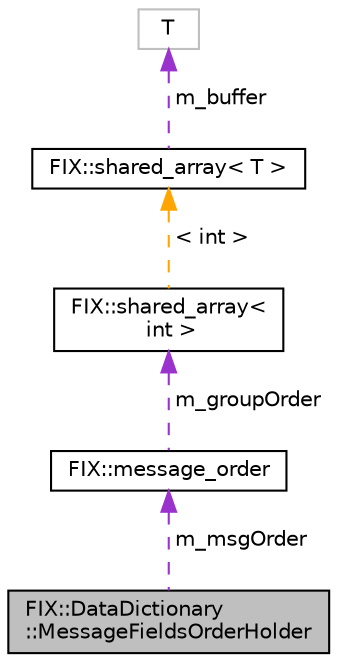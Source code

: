 digraph "FIX::DataDictionary::MessageFieldsOrderHolder"
{
  edge [fontname="Helvetica",fontsize="10",labelfontname="Helvetica",labelfontsize="10"];
  node [fontname="Helvetica",fontsize="10",shape=record];
  Node1 [label="FIX::DataDictionary\l::MessageFieldsOrderHolder",height=0.2,width=0.4,color="black", fillcolor="grey75", style="filled", fontcolor="black"];
  Node2 -> Node1 [dir="back",color="darkorchid3",fontsize="10",style="dashed",label=" m_msgOrder" ,fontname="Helvetica"];
  Node2 [label="FIX::message_order",height=0.2,width=0.4,color="black", fillcolor="white", style="filled",URL="$struct_f_i_x_1_1message__order.html",tooltip="Sorts fields in header, normal, or trailer order. "];
  Node3 -> Node2 [dir="back",color="darkorchid3",fontsize="10",style="dashed",label=" m_groupOrder" ,fontname="Helvetica"];
  Node3 [label="FIX::shared_array\<\l int \>",height=0.2,width=0.4,color="black", fillcolor="white", style="filled",URL="$class_f_i_x_1_1shared__array.html"];
  Node4 -> Node3 [dir="back",color="orange",fontsize="10",style="dashed",label=" \< int \>" ,fontname="Helvetica"];
  Node4 [label="FIX::shared_array\< T \>",height=0.2,width=0.4,color="black", fillcolor="white", style="filled",URL="$class_f_i_x_1_1shared__array.html",tooltip="Shared array with atomic reference count. "];
  Node5 -> Node4 [dir="back",color="darkorchid3",fontsize="10",style="dashed",label=" m_buffer" ,fontname="Helvetica"];
  Node5 [label="T",height=0.2,width=0.4,color="grey75", fillcolor="white", style="filled"];
}
